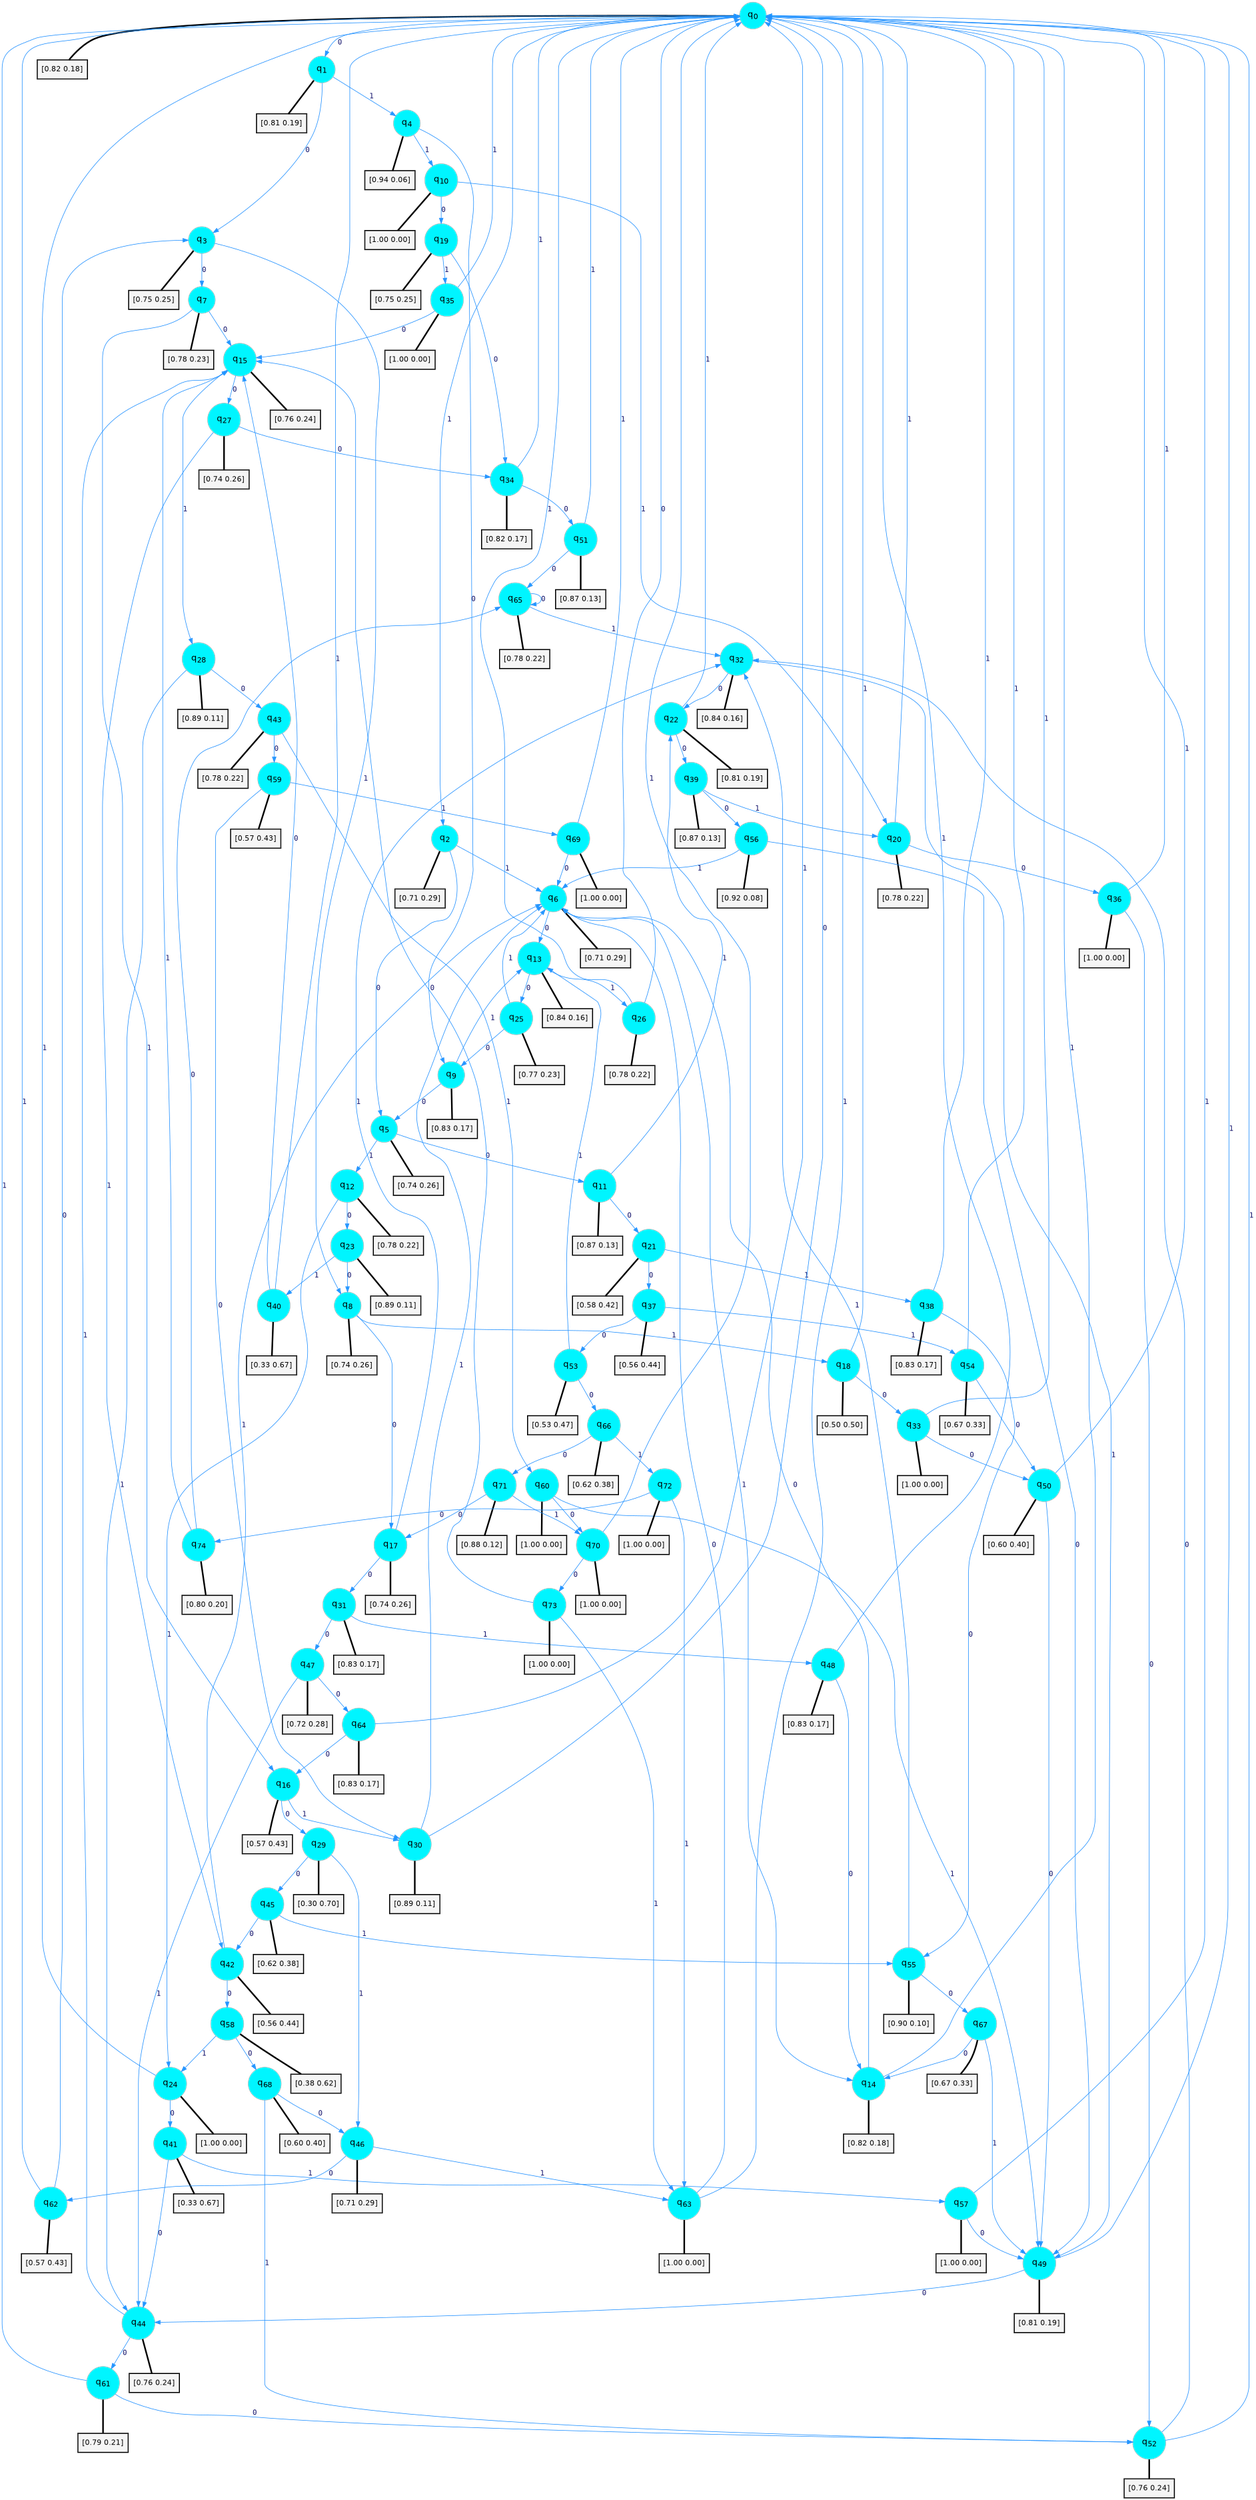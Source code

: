 digraph G {
graph [
bgcolor=transparent, dpi=300, rankdir=TD, size="40,25"];
node [
color=gray, fillcolor=turquoise1, fontcolor=black, fontname=Helvetica, fontsize=16, fontweight=bold, shape=circle, style=filled];
edge [
arrowsize=1, color=dodgerblue1, fontcolor=midnightblue, fontname=courier, fontweight=bold, penwidth=1, style=solid, weight=20];
0[label=<q<SUB>0</SUB>>];
1[label=<q<SUB>1</SUB>>];
2[label=<q<SUB>2</SUB>>];
3[label=<q<SUB>3</SUB>>];
4[label=<q<SUB>4</SUB>>];
5[label=<q<SUB>5</SUB>>];
6[label=<q<SUB>6</SUB>>];
7[label=<q<SUB>7</SUB>>];
8[label=<q<SUB>8</SUB>>];
9[label=<q<SUB>9</SUB>>];
10[label=<q<SUB>10</SUB>>];
11[label=<q<SUB>11</SUB>>];
12[label=<q<SUB>12</SUB>>];
13[label=<q<SUB>13</SUB>>];
14[label=<q<SUB>14</SUB>>];
15[label=<q<SUB>15</SUB>>];
16[label=<q<SUB>16</SUB>>];
17[label=<q<SUB>17</SUB>>];
18[label=<q<SUB>18</SUB>>];
19[label=<q<SUB>19</SUB>>];
20[label=<q<SUB>20</SUB>>];
21[label=<q<SUB>21</SUB>>];
22[label=<q<SUB>22</SUB>>];
23[label=<q<SUB>23</SUB>>];
24[label=<q<SUB>24</SUB>>];
25[label=<q<SUB>25</SUB>>];
26[label=<q<SUB>26</SUB>>];
27[label=<q<SUB>27</SUB>>];
28[label=<q<SUB>28</SUB>>];
29[label=<q<SUB>29</SUB>>];
30[label=<q<SUB>30</SUB>>];
31[label=<q<SUB>31</SUB>>];
32[label=<q<SUB>32</SUB>>];
33[label=<q<SUB>33</SUB>>];
34[label=<q<SUB>34</SUB>>];
35[label=<q<SUB>35</SUB>>];
36[label=<q<SUB>36</SUB>>];
37[label=<q<SUB>37</SUB>>];
38[label=<q<SUB>38</SUB>>];
39[label=<q<SUB>39</SUB>>];
40[label=<q<SUB>40</SUB>>];
41[label=<q<SUB>41</SUB>>];
42[label=<q<SUB>42</SUB>>];
43[label=<q<SUB>43</SUB>>];
44[label=<q<SUB>44</SUB>>];
45[label=<q<SUB>45</SUB>>];
46[label=<q<SUB>46</SUB>>];
47[label=<q<SUB>47</SUB>>];
48[label=<q<SUB>48</SUB>>];
49[label=<q<SUB>49</SUB>>];
50[label=<q<SUB>50</SUB>>];
51[label=<q<SUB>51</SUB>>];
52[label=<q<SUB>52</SUB>>];
53[label=<q<SUB>53</SUB>>];
54[label=<q<SUB>54</SUB>>];
55[label=<q<SUB>55</SUB>>];
56[label=<q<SUB>56</SUB>>];
57[label=<q<SUB>57</SUB>>];
58[label=<q<SUB>58</SUB>>];
59[label=<q<SUB>59</SUB>>];
60[label=<q<SUB>60</SUB>>];
61[label=<q<SUB>61</SUB>>];
62[label=<q<SUB>62</SUB>>];
63[label=<q<SUB>63</SUB>>];
64[label=<q<SUB>64</SUB>>];
65[label=<q<SUB>65</SUB>>];
66[label=<q<SUB>66</SUB>>];
67[label=<q<SUB>67</SUB>>];
68[label=<q<SUB>68</SUB>>];
69[label=<q<SUB>69</SUB>>];
70[label=<q<SUB>70</SUB>>];
71[label=<q<SUB>71</SUB>>];
72[label=<q<SUB>72</SUB>>];
73[label=<q<SUB>73</SUB>>];
74[label=<q<SUB>74</SUB>>];
75[label="[0.82 0.18]", shape=box,fontcolor=black, fontname=Helvetica, fontsize=14, penwidth=2, fillcolor=whitesmoke,color=black];
76[label="[0.81 0.19]", shape=box,fontcolor=black, fontname=Helvetica, fontsize=14, penwidth=2, fillcolor=whitesmoke,color=black];
77[label="[0.71 0.29]", shape=box,fontcolor=black, fontname=Helvetica, fontsize=14, penwidth=2, fillcolor=whitesmoke,color=black];
78[label="[0.75 0.25]", shape=box,fontcolor=black, fontname=Helvetica, fontsize=14, penwidth=2, fillcolor=whitesmoke,color=black];
79[label="[0.94 0.06]", shape=box,fontcolor=black, fontname=Helvetica, fontsize=14, penwidth=2, fillcolor=whitesmoke,color=black];
80[label="[0.74 0.26]", shape=box,fontcolor=black, fontname=Helvetica, fontsize=14, penwidth=2, fillcolor=whitesmoke,color=black];
81[label="[0.71 0.29]", shape=box,fontcolor=black, fontname=Helvetica, fontsize=14, penwidth=2, fillcolor=whitesmoke,color=black];
82[label="[0.78 0.23]", shape=box,fontcolor=black, fontname=Helvetica, fontsize=14, penwidth=2, fillcolor=whitesmoke,color=black];
83[label="[0.74 0.26]", shape=box,fontcolor=black, fontname=Helvetica, fontsize=14, penwidth=2, fillcolor=whitesmoke,color=black];
84[label="[0.83 0.17]", shape=box,fontcolor=black, fontname=Helvetica, fontsize=14, penwidth=2, fillcolor=whitesmoke,color=black];
85[label="[1.00 0.00]", shape=box,fontcolor=black, fontname=Helvetica, fontsize=14, penwidth=2, fillcolor=whitesmoke,color=black];
86[label="[0.87 0.13]", shape=box,fontcolor=black, fontname=Helvetica, fontsize=14, penwidth=2, fillcolor=whitesmoke,color=black];
87[label="[0.78 0.22]", shape=box,fontcolor=black, fontname=Helvetica, fontsize=14, penwidth=2, fillcolor=whitesmoke,color=black];
88[label="[0.84 0.16]", shape=box,fontcolor=black, fontname=Helvetica, fontsize=14, penwidth=2, fillcolor=whitesmoke,color=black];
89[label="[0.82 0.18]", shape=box,fontcolor=black, fontname=Helvetica, fontsize=14, penwidth=2, fillcolor=whitesmoke,color=black];
90[label="[0.76 0.24]", shape=box,fontcolor=black, fontname=Helvetica, fontsize=14, penwidth=2, fillcolor=whitesmoke,color=black];
91[label="[0.57 0.43]", shape=box,fontcolor=black, fontname=Helvetica, fontsize=14, penwidth=2, fillcolor=whitesmoke,color=black];
92[label="[0.74 0.26]", shape=box,fontcolor=black, fontname=Helvetica, fontsize=14, penwidth=2, fillcolor=whitesmoke,color=black];
93[label="[0.50 0.50]", shape=box,fontcolor=black, fontname=Helvetica, fontsize=14, penwidth=2, fillcolor=whitesmoke,color=black];
94[label="[0.75 0.25]", shape=box,fontcolor=black, fontname=Helvetica, fontsize=14, penwidth=2, fillcolor=whitesmoke,color=black];
95[label="[0.78 0.22]", shape=box,fontcolor=black, fontname=Helvetica, fontsize=14, penwidth=2, fillcolor=whitesmoke,color=black];
96[label="[0.58 0.42]", shape=box,fontcolor=black, fontname=Helvetica, fontsize=14, penwidth=2, fillcolor=whitesmoke,color=black];
97[label="[0.81 0.19]", shape=box,fontcolor=black, fontname=Helvetica, fontsize=14, penwidth=2, fillcolor=whitesmoke,color=black];
98[label="[0.89 0.11]", shape=box,fontcolor=black, fontname=Helvetica, fontsize=14, penwidth=2, fillcolor=whitesmoke,color=black];
99[label="[1.00 0.00]", shape=box,fontcolor=black, fontname=Helvetica, fontsize=14, penwidth=2, fillcolor=whitesmoke,color=black];
100[label="[0.77 0.23]", shape=box,fontcolor=black, fontname=Helvetica, fontsize=14, penwidth=2, fillcolor=whitesmoke,color=black];
101[label="[0.78 0.22]", shape=box,fontcolor=black, fontname=Helvetica, fontsize=14, penwidth=2, fillcolor=whitesmoke,color=black];
102[label="[0.74 0.26]", shape=box,fontcolor=black, fontname=Helvetica, fontsize=14, penwidth=2, fillcolor=whitesmoke,color=black];
103[label="[0.89 0.11]", shape=box,fontcolor=black, fontname=Helvetica, fontsize=14, penwidth=2, fillcolor=whitesmoke,color=black];
104[label="[0.30 0.70]", shape=box,fontcolor=black, fontname=Helvetica, fontsize=14, penwidth=2, fillcolor=whitesmoke,color=black];
105[label="[0.89 0.11]", shape=box,fontcolor=black, fontname=Helvetica, fontsize=14, penwidth=2, fillcolor=whitesmoke,color=black];
106[label="[0.83 0.17]", shape=box,fontcolor=black, fontname=Helvetica, fontsize=14, penwidth=2, fillcolor=whitesmoke,color=black];
107[label="[0.84 0.16]", shape=box,fontcolor=black, fontname=Helvetica, fontsize=14, penwidth=2, fillcolor=whitesmoke,color=black];
108[label="[1.00 0.00]", shape=box,fontcolor=black, fontname=Helvetica, fontsize=14, penwidth=2, fillcolor=whitesmoke,color=black];
109[label="[0.82 0.17]", shape=box,fontcolor=black, fontname=Helvetica, fontsize=14, penwidth=2, fillcolor=whitesmoke,color=black];
110[label="[1.00 0.00]", shape=box,fontcolor=black, fontname=Helvetica, fontsize=14, penwidth=2, fillcolor=whitesmoke,color=black];
111[label="[1.00 0.00]", shape=box,fontcolor=black, fontname=Helvetica, fontsize=14, penwidth=2, fillcolor=whitesmoke,color=black];
112[label="[0.56 0.44]", shape=box,fontcolor=black, fontname=Helvetica, fontsize=14, penwidth=2, fillcolor=whitesmoke,color=black];
113[label="[0.83 0.17]", shape=box,fontcolor=black, fontname=Helvetica, fontsize=14, penwidth=2, fillcolor=whitesmoke,color=black];
114[label="[0.87 0.13]", shape=box,fontcolor=black, fontname=Helvetica, fontsize=14, penwidth=2, fillcolor=whitesmoke,color=black];
115[label="[0.33 0.67]", shape=box,fontcolor=black, fontname=Helvetica, fontsize=14, penwidth=2, fillcolor=whitesmoke,color=black];
116[label="[0.33 0.67]", shape=box,fontcolor=black, fontname=Helvetica, fontsize=14, penwidth=2, fillcolor=whitesmoke,color=black];
117[label="[0.56 0.44]", shape=box,fontcolor=black, fontname=Helvetica, fontsize=14, penwidth=2, fillcolor=whitesmoke,color=black];
118[label="[0.78 0.22]", shape=box,fontcolor=black, fontname=Helvetica, fontsize=14, penwidth=2, fillcolor=whitesmoke,color=black];
119[label="[0.76 0.24]", shape=box,fontcolor=black, fontname=Helvetica, fontsize=14, penwidth=2, fillcolor=whitesmoke,color=black];
120[label="[0.62 0.38]", shape=box,fontcolor=black, fontname=Helvetica, fontsize=14, penwidth=2, fillcolor=whitesmoke,color=black];
121[label="[0.71 0.29]", shape=box,fontcolor=black, fontname=Helvetica, fontsize=14, penwidth=2, fillcolor=whitesmoke,color=black];
122[label="[0.72 0.28]", shape=box,fontcolor=black, fontname=Helvetica, fontsize=14, penwidth=2, fillcolor=whitesmoke,color=black];
123[label="[0.83 0.17]", shape=box,fontcolor=black, fontname=Helvetica, fontsize=14, penwidth=2, fillcolor=whitesmoke,color=black];
124[label="[0.81 0.19]", shape=box,fontcolor=black, fontname=Helvetica, fontsize=14, penwidth=2, fillcolor=whitesmoke,color=black];
125[label="[0.60 0.40]", shape=box,fontcolor=black, fontname=Helvetica, fontsize=14, penwidth=2, fillcolor=whitesmoke,color=black];
126[label="[0.87 0.13]", shape=box,fontcolor=black, fontname=Helvetica, fontsize=14, penwidth=2, fillcolor=whitesmoke,color=black];
127[label="[0.76 0.24]", shape=box,fontcolor=black, fontname=Helvetica, fontsize=14, penwidth=2, fillcolor=whitesmoke,color=black];
128[label="[0.53 0.47]", shape=box,fontcolor=black, fontname=Helvetica, fontsize=14, penwidth=2, fillcolor=whitesmoke,color=black];
129[label="[0.67 0.33]", shape=box,fontcolor=black, fontname=Helvetica, fontsize=14, penwidth=2, fillcolor=whitesmoke,color=black];
130[label="[0.90 0.10]", shape=box,fontcolor=black, fontname=Helvetica, fontsize=14, penwidth=2, fillcolor=whitesmoke,color=black];
131[label="[0.92 0.08]", shape=box,fontcolor=black, fontname=Helvetica, fontsize=14, penwidth=2, fillcolor=whitesmoke,color=black];
132[label="[1.00 0.00]", shape=box,fontcolor=black, fontname=Helvetica, fontsize=14, penwidth=2, fillcolor=whitesmoke,color=black];
133[label="[0.38 0.62]", shape=box,fontcolor=black, fontname=Helvetica, fontsize=14, penwidth=2, fillcolor=whitesmoke,color=black];
134[label="[0.57 0.43]", shape=box,fontcolor=black, fontname=Helvetica, fontsize=14, penwidth=2, fillcolor=whitesmoke,color=black];
135[label="[1.00 0.00]", shape=box,fontcolor=black, fontname=Helvetica, fontsize=14, penwidth=2, fillcolor=whitesmoke,color=black];
136[label="[0.79 0.21]", shape=box,fontcolor=black, fontname=Helvetica, fontsize=14, penwidth=2, fillcolor=whitesmoke,color=black];
137[label="[0.57 0.43]", shape=box,fontcolor=black, fontname=Helvetica, fontsize=14, penwidth=2, fillcolor=whitesmoke,color=black];
138[label="[1.00 0.00]", shape=box,fontcolor=black, fontname=Helvetica, fontsize=14, penwidth=2, fillcolor=whitesmoke,color=black];
139[label="[0.83 0.17]", shape=box,fontcolor=black, fontname=Helvetica, fontsize=14, penwidth=2, fillcolor=whitesmoke,color=black];
140[label="[0.78 0.22]", shape=box,fontcolor=black, fontname=Helvetica, fontsize=14, penwidth=2, fillcolor=whitesmoke,color=black];
141[label="[0.62 0.38]", shape=box,fontcolor=black, fontname=Helvetica, fontsize=14, penwidth=2, fillcolor=whitesmoke,color=black];
142[label="[0.67 0.33]", shape=box,fontcolor=black, fontname=Helvetica, fontsize=14, penwidth=2, fillcolor=whitesmoke,color=black];
143[label="[0.60 0.40]", shape=box,fontcolor=black, fontname=Helvetica, fontsize=14, penwidth=2, fillcolor=whitesmoke,color=black];
144[label="[1.00 0.00]", shape=box,fontcolor=black, fontname=Helvetica, fontsize=14, penwidth=2, fillcolor=whitesmoke,color=black];
145[label="[1.00 0.00]", shape=box,fontcolor=black, fontname=Helvetica, fontsize=14, penwidth=2, fillcolor=whitesmoke,color=black];
146[label="[0.88 0.12]", shape=box,fontcolor=black, fontname=Helvetica, fontsize=14, penwidth=2, fillcolor=whitesmoke,color=black];
147[label="[1.00 0.00]", shape=box,fontcolor=black, fontname=Helvetica, fontsize=14, penwidth=2, fillcolor=whitesmoke,color=black];
148[label="[1.00 0.00]", shape=box,fontcolor=black, fontname=Helvetica, fontsize=14, penwidth=2, fillcolor=whitesmoke,color=black];
149[label="[0.80 0.20]", shape=box,fontcolor=black, fontname=Helvetica, fontsize=14, penwidth=2, fillcolor=whitesmoke,color=black];
0->1 [label=0];
0->2 [label=1];
0->75 [arrowhead=none, penwidth=3,color=black];
1->3 [label=0];
1->4 [label=1];
1->76 [arrowhead=none, penwidth=3,color=black];
2->5 [label=0];
2->6 [label=1];
2->77 [arrowhead=none, penwidth=3,color=black];
3->7 [label=0];
3->8 [label=1];
3->78 [arrowhead=none, penwidth=3,color=black];
4->9 [label=0];
4->10 [label=1];
4->79 [arrowhead=none, penwidth=3,color=black];
5->11 [label=0];
5->12 [label=1];
5->80 [arrowhead=none, penwidth=3,color=black];
6->13 [label=0];
6->14 [label=1];
6->81 [arrowhead=none, penwidth=3,color=black];
7->15 [label=0];
7->16 [label=1];
7->82 [arrowhead=none, penwidth=3,color=black];
8->17 [label=0];
8->18 [label=1];
8->83 [arrowhead=none, penwidth=3,color=black];
9->5 [label=0];
9->13 [label=1];
9->84 [arrowhead=none, penwidth=3,color=black];
10->19 [label=0];
10->20 [label=1];
10->85 [arrowhead=none, penwidth=3,color=black];
11->21 [label=0];
11->22 [label=1];
11->86 [arrowhead=none, penwidth=3,color=black];
12->23 [label=0];
12->24 [label=1];
12->87 [arrowhead=none, penwidth=3,color=black];
13->25 [label=0];
13->26 [label=1];
13->88 [arrowhead=none, penwidth=3,color=black];
14->6 [label=0];
14->0 [label=1];
14->89 [arrowhead=none, penwidth=3,color=black];
15->27 [label=0];
15->28 [label=1];
15->90 [arrowhead=none, penwidth=3,color=black];
16->29 [label=0];
16->30 [label=1];
16->91 [arrowhead=none, penwidth=3,color=black];
17->31 [label=0];
17->32 [label=1];
17->92 [arrowhead=none, penwidth=3,color=black];
18->33 [label=0];
18->0 [label=1];
18->93 [arrowhead=none, penwidth=3,color=black];
19->34 [label=0];
19->35 [label=1];
19->94 [arrowhead=none, penwidth=3,color=black];
20->36 [label=0];
20->0 [label=1];
20->95 [arrowhead=none, penwidth=3,color=black];
21->37 [label=0];
21->38 [label=1];
21->96 [arrowhead=none, penwidth=3,color=black];
22->39 [label=0];
22->0 [label=1];
22->97 [arrowhead=none, penwidth=3,color=black];
23->8 [label=0];
23->40 [label=1];
23->98 [arrowhead=none, penwidth=3,color=black];
24->41 [label=0];
24->0 [label=1];
24->99 [arrowhead=none, penwidth=3,color=black];
25->9 [label=0];
25->6 [label=1];
25->100 [arrowhead=none, penwidth=3,color=black];
26->0 [label=0];
26->0 [label=1];
26->101 [arrowhead=none, penwidth=3,color=black];
27->34 [label=0];
27->42 [label=1];
27->102 [arrowhead=none, penwidth=3,color=black];
28->43 [label=0];
28->44 [label=1];
28->103 [arrowhead=none, penwidth=3,color=black];
29->45 [label=0];
29->46 [label=1];
29->104 [arrowhead=none, penwidth=3,color=black];
30->0 [label=0];
30->6 [label=1];
30->105 [arrowhead=none, penwidth=3,color=black];
31->47 [label=0];
31->48 [label=1];
31->106 [arrowhead=none, penwidth=3,color=black];
32->22 [label=0];
32->49 [label=1];
32->107 [arrowhead=none, penwidth=3,color=black];
33->50 [label=0];
33->0 [label=1];
33->108 [arrowhead=none, penwidth=3,color=black];
34->51 [label=0];
34->0 [label=1];
34->109 [arrowhead=none, penwidth=3,color=black];
35->15 [label=0];
35->0 [label=1];
35->110 [arrowhead=none, penwidth=3,color=black];
36->52 [label=0];
36->0 [label=1];
36->111 [arrowhead=none, penwidth=3,color=black];
37->53 [label=0];
37->54 [label=1];
37->112 [arrowhead=none, penwidth=3,color=black];
38->55 [label=0];
38->0 [label=1];
38->113 [arrowhead=none, penwidth=3,color=black];
39->56 [label=0];
39->20 [label=1];
39->114 [arrowhead=none, penwidth=3,color=black];
40->15 [label=0];
40->0 [label=1];
40->115 [arrowhead=none, penwidth=3,color=black];
41->44 [label=0];
41->57 [label=1];
41->116 [arrowhead=none, penwidth=3,color=black];
42->58 [label=0];
42->6 [label=1];
42->117 [arrowhead=none, penwidth=3,color=black];
43->59 [label=0];
43->60 [label=1];
43->118 [arrowhead=none, penwidth=3,color=black];
44->61 [label=0];
44->15 [label=1];
44->119 [arrowhead=none, penwidth=3,color=black];
45->42 [label=0];
45->55 [label=1];
45->120 [arrowhead=none, penwidth=3,color=black];
46->62 [label=0];
46->63 [label=1];
46->121 [arrowhead=none, penwidth=3,color=black];
47->64 [label=0];
47->44 [label=1];
47->122 [arrowhead=none, penwidth=3,color=black];
48->14 [label=0];
48->0 [label=1];
48->123 [arrowhead=none, penwidth=3,color=black];
49->44 [label=0];
49->0 [label=1];
49->124 [arrowhead=none, penwidth=3,color=black];
50->49 [label=0];
50->0 [label=1];
50->125 [arrowhead=none, penwidth=3,color=black];
51->65 [label=0];
51->0 [label=1];
51->126 [arrowhead=none, penwidth=3,color=black];
52->32 [label=0];
52->0 [label=1];
52->127 [arrowhead=none, penwidth=3,color=black];
53->66 [label=0];
53->13 [label=1];
53->128 [arrowhead=none, penwidth=3,color=black];
54->50 [label=0];
54->0 [label=1];
54->129 [arrowhead=none, penwidth=3,color=black];
55->67 [label=0];
55->32 [label=1];
55->130 [arrowhead=none, penwidth=3,color=black];
56->49 [label=0];
56->6 [label=1];
56->131 [arrowhead=none, penwidth=3,color=black];
57->49 [label=0];
57->0 [label=1];
57->132 [arrowhead=none, penwidth=3,color=black];
58->68 [label=0];
58->24 [label=1];
58->133 [arrowhead=none, penwidth=3,color=black];
59->30 [label=0];
59->69 [label=1];
59->134 [arrowhead=none, penwidth=3,color=black];
60->70 [label=0];
60->49 [label=1];
60->135 [arrowhead=none, penwidth=3,color=black];
61->52 [label=0];
61->0 [label=1];
61->136 [arrowhead=none, penwidth=3,color=black];
62->3 [label=0];
62->0 [label=1];
62->137 [arrowhead=none, penwidth=3,color=black];
63->6 [label=0];
63->0 [label=1];
63->138 [arrowhead=none, penwidth=3,color=black];
64->16 [label=0];
64->0 [label=1];
64->139 [arrowhead=none, penwidth=3,color=black];
65->65 [label=0];
65->32 [label=1];
65->140 [arrowhead=none, penwidth=3,color=black];
66->71 [label=0];
66->72 [label=1];
66->141 [arrowhead=none, penwidth=3,color=black];
67->14 [label=0];
67->49 [label=1];
67->142 [arrowhead=none, penwidth=3,color=black];
68->46 [label=0];
68->52 [label=1];
68->143 [arrowhead=none, penwidth=3,color=black];
69->6 [label=0];
69->0 [label=1];
69->144 [arrowhead=none, penwidth=3,color=black];
70->73 [label=0];
70->0 [label=1];
70->145 [arrowhead=none, penwidth=3,color=black];
71->17 [label=0];
71->70 [label=1];
71->146 [arrowhead=none, penwidth=3,color=black];
72->74 [label=0];
72->63 [label=1];
72->147 [arrowhead=none, penwidth=3,color=black];
73->15 [label=0];
73->63 [label=1];
73->148 [arrowhead=none, penwidth=3,color=black];
74->65 [label=0];
74->15 [label=1];
74->149 [arrowhead=none, penwidth=3,color=black];
}
